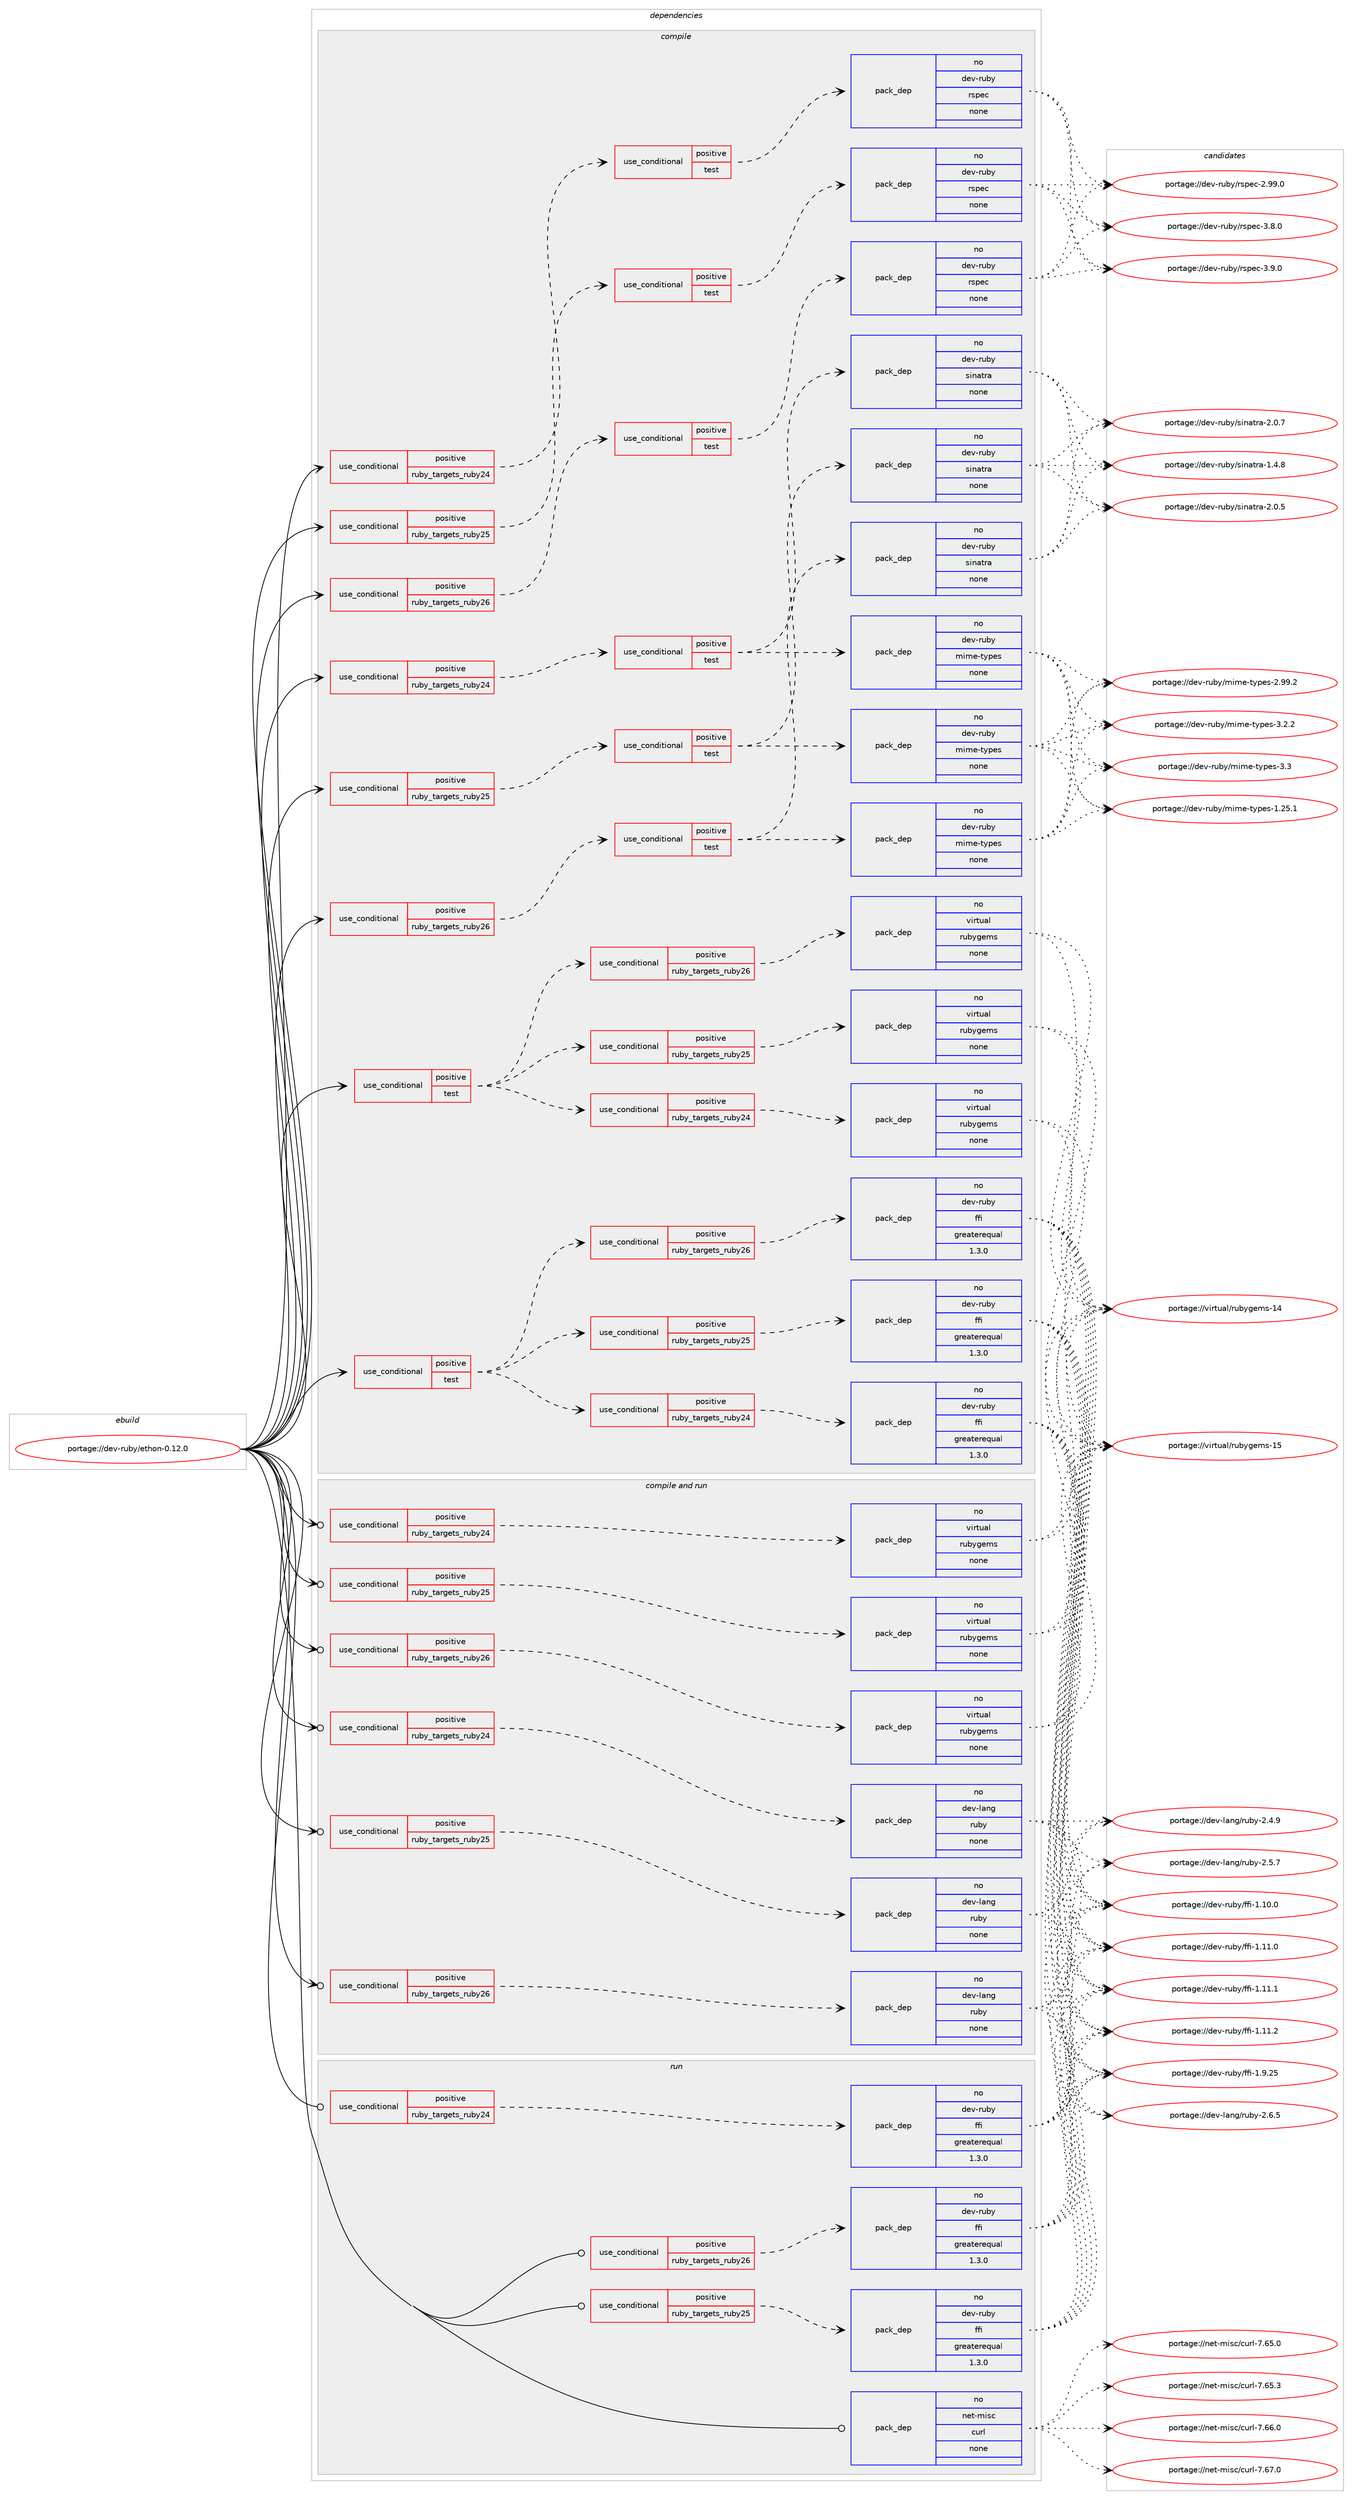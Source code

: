 digraph prolog {

# *************
# Graph options
# *************

newrank=true;
concentrate=true;
compound=true;
graph [rankdir=LR,fontname=Helvetica,fontsize=10,ranksep=1.5];#, ranksep=2.5, nodesep=0.2];
edge  [arrowhead=vee];
node  [fontname=Helvetica,fontsize=10];

# **********
# The ebuild
# **********

subgraph cluster_leftcol {
color=gray;
rank=same;
label=<<i>ebuild</i>>;
id [label="portage://dev-ruby/ethon-0.12.0", color=red, width=4, href="../dev-ruby/ethon-0.12.0.svg"];
}

# ****************
# The dependencies
# ****************

subgraph cluster_midcol {
color=gray;
label=<<i>dependencies</i>>;
subgraph cluster_compile {
fillcolor="#eeeeee";
style=filled;
label=<<i>compile</i>>;
subgraph cond51563 {
dependency219887 [label=<<TABLE BORDER="0" CELLBORDER="1" CELLSPACING="0" CELLPADDING="4"><TR><TD ROWSPAN="3" CELLPADDING="10">use_conditional</TD></TR><TR><TD>positive</TD></TR><TR><TD>ruby_targets_ruby24</TD></TR></TABLE>>, shape=none, color=red];
subgraph cond51564 {
dependency219888 [label=<<TABLE BORDER="0" CELLBORDER="1" CELLSPACING="0" CELLPADDING="4"><TR><TD ROWSPAN="3" CELLPADDING="10">use_conditional</TD></TR><TR><TD>positive</TD></TR><TR><TD>test</TD></TR></TABLE>>, shape=none, color=red];
subgraph pack164843 {
dependency219889 [label=<<TABLE BORDER="0" CELLBORDER="1" CELLSPACING="0" CELLPADDING="4" WIDTH="220"><TR><TD ROWSPAN="6" CELLPADDING="30">pack_dep</TD></TR><TR><TD WIDTH="110">no</TD></TR><TR><TD>dev-ruby</TD></TR><TR><TD>rspec</TD></TR><TR><TD>none</TD></TR><TR><TD></TD></TR></TABLE>>, shape=none, color=blue];
}
dependency219888:e -> dependency219889:w [weight=20,style="dashed",arrowhead="vee"];
}
dependency219887:e -> dependency219888:w [weight=20,style="dashed",arrowhead="vee"];
}
id:e -> dependency219887:w [weight=20,style="solid",arrowhead="vee"];
subgraph cond51565 {
dependency219890 [label=<<TABLE BORDER="0" CELLBORDER="1" CELLSPACING="0" CELLPADDING="4"><TR><TD ROWSPAN="3" CELLPADDING="10">use_conditional</TD></TR><TR><TD>positive</TD></TR><TR><TD>ruby_targets_ruby24</TD></TR></TABLE>>, shape=none, color=red];
subgraph cond51566 {
dependency219891 [label=<<TABLE BORDER="0" CELLBORDER="1" CELLSPACING="0" CELLPADDING="4"><TR><TD ROWSPAN="3" CELLPADDING="10">use_conditional</TD></TR><TR><TD>positive</TD></TR><TR><TD>test</TD></TR></TABLE>>, shape=none, color=red];
subgraph pack164844 {
dependency219892 [label=<<TABLE BORDER="0" CELLBORDER="1" CELLSPACING="0" CELLPADDING="4" WIDTH="220"><TR><TD ROWSPAN="6" CELLPADDING="30">pack_dep</TD></TR><TR><TD WIDTH="110">no</TD></TR><TR><TD>dev-ruby</TD></TR><TR><TD>sinatra</TD></TR><TR><TD>none</TD></TR><TR><TD></TD></TR></TABLE>>, shape=none, color=blue];
}
dependency219891:e -> dependency219892:w [weight=20,style="dashed",arrowhead="vee"];
subgraph pack164845 {
dependency219893 [label=<<TABLE BORDER="0" CELLBORDER="1" CELLSPACING="0" CELLPADDING="4" WIDTH="220"><TR><TD ROWSPAN="6" CELLPADDING="30">pack_dep</TD></TR><TR><TD WIDTH="110">no</TD></TR><TR><TD>dev-ruby</TD></TR><TR><TD>mime-types</TD></TR><TR><TD>none</TD></TR><TR><TD></TD></TR></TABLE>>, shape=none, color=blue];
}
dependency219891:e -> dependency219893:w [weight=20,style="dashed",arrowhead="vee"];
}
dependency219890:e -> dependency219891:w [weight=20,style="dashed",arrowhead="vee"];
}
id:e -> dependency219890:w [weight=20,style="solid",arrowhead="vee"];
subgraph cond51567 {
dependency219894 [label=<<TABLE BORDER="0" CELLBORDER="1" CELLSPACING="0" CELLPADDING="4"><TR><TD ROWSPAN="3" CELLPADDING="10">use_conditional</TD></TR><TR><TD>positive</TD></TR><TR><TD>ruby_targets_ruby25</TD></TR></TABLE>>, shape=none, color=red];
subgraph cond51568 {
dependency219895 [label=<<TABLE BORDER="0" CELLBORDER="1" CELLSPACING="0" CELLPADDING="4"><TR><TD ROWSPAN="3" CELLPADDING="10">use_conditional</TD></TR><TR><TD>positive</TD></TR><TR><TD>test</TD></TR></TABLE>>, shape=none, color=red];
subgraph pack164846 {
dependency219896 [label=<<TABLE BORDER="0" CELLBORDER="1" CELLSPACING="0" CELLPADDING="4" WIDTH="220"><TR><TD ROWSPAN="6" CELLPADDING="30">pack_dep</TD></TR><TR><TD WIDTH="110">no</TD></TR><TR><TD>dev-ruby</TD></TR><TR><TD>rspec</TD></TR><TR><TD>none</TD></TR><TR><TD></TD></TR></TABLE>>, shape=none, color=blue];
}
dependency219895:e -> dependency219896:w [weight=20,style="dashed",arrowhead="vee"];
}
dependency219894:e -> dependency219895:w [weight=20,style="dashed",arrowhead="vee"];
}
id:e -> dependency219894:w [weight=20,style="solid",arrowhead="vee"];
subgraph cond51569 {
dependency219897 [label=<<TABLE BORDER="0" CELLBORDER="1" CELLSPACING="0" CELLPADDING="4"><TR><TD ROWSPAN="3" CELLPADDING="10">use_conditional</TD></TR><TR><TD>positive</TD></TR><TR><TD>ruby_targets_ruby25</TD></TR></TABLE>>, shape=none, color=red];
subgraph cond51570 {
dependency219898 [label=<<TABLE BORDER="0" CELLBORDER="1" CELLSPACING="0" CELLPADDING="4"><TR><TD ROWSPAN="3" CELLPADDING="10">use_conditional</TD></TR><TR><TD>positive</TD></TR><TR><TD>test</TD></TR></TABLE>>, shape=none, color=red];
subgraph pack164847 {
dependency219899 [label=<<TABLE BORDER="0" CELLBORDER="1" CELLSPACING="0" CELLPADDING="4" WIDTH="220"><TR><TD ROWSPAN="6" CELLPADDING="30">pack_dep</TD></TR><TR><TD WIDTH="110">no</TD></TR><TR><TD>dev-ruby</TD></TR><TR><TD>sinatra</TD></TR><TR><TD>none</TD></TR><TR><TD></TD></TR></TABLE>>, shape=none, color=blue];
}
dependency219898:e -> dependency219899:w [weight=20,style="dashed",arrowhead="vee"];
subgraph pack164848 {
dependency219900 [label=<<TABLE BORDER="0" CELLBORDER="1" CELLSPACING="0" CELLPADDING="4" WIDTH="220"><TR><TD ROWSPAN="6" CELLPADDING="30">pack_dep</TD></TR><TR><TD WIDTH="110">no</TD></TR><TR><TD>dev-ruby</TD></TR><TR><TD>mime-types</TD></TR><TR><TD>none</TD></TR><TR><TD></TD></TR></TABLE>>, shape=none, color=blue];
}
dependency219898:e -> dependency219900:w [weight=20,style="dashed",arrowhead="vee"];
}
dependency219897:e -> dependency219898:w [weight=20,style="dashed",arrowhead="vee"];
}
id:e -> dependency219897:w [weight=20,style="solid",arrowhead="vee"];
subgraph cond51571 {
dependency219901 [label=<<TABLE BORDER="0" CELLBORDER="1" CELLSPACING="0" CELLPADDING="4"><TR><TD ROWSPAN="3" CELLPADDING="10">use_conditional</TD></TR><TR><TD>positive</TD></TR><TR><TD>ruby_targets_ruby26</TD></TR></TABLE>>, shape=none, color=red];
subgraph cond51572 {
dependency219902 [label=<<TABLE BORDER="0" CELLBORDER="1" CELLSPACING="0" CELLPADDING="4"><TR><TD ROWSPAN="3" CELLPADDING="10">use_conditional</TD></TR><TR><TD>positive</TD></TR><TR><TD>test</TD></TR></TABLE>>, shape=none, color=red];
subgraph pack164849 {
dependency219903 [label=<<TABLE BORDER="0" CELLBORDER="1" CELLSPACING="0" CELLPADDING="4" WIDTH="220"><TR><TD ROWSPAN="6" CELLPADDING="30">pack_dep</TD></TR><TR><TD WIDTH="110">no</TD></TR><TR><TD>dev-ruby</TD></TR><TR><TD>rspec</TD></TR><TR><TD>none</TD></TR><TR><TD></TD></TR></TABLE>>, shape=none, color=blue];
}
dependency219902:e -> dependency219903:w [weight=20,style="dashed",arrowhead="vee"];
}
dependency219901:e -> dependency219902:w [weight=20,style="dashed",arrowhead="vee"];
}
id:e -> dependency219901:w [weight=20,style="solid",arrowhead="vee"];
subgraph cond51573 {
dependency219904 [label=<<TABLE BORDER="0" CELLBORDER="1" CELLSPACING="0" CELLPADDING="4"><TR><TD ROWSPAN="3" CELLPADDING="10">use_conditional</TD></TR><TR><TD>positive</TD></TR><TR><TD>ruby_targets_ruby26</TD></TR></TABLE>>, shape=none, color=red];
subgraph cond51574 {
dependency219905 [label=<<TABLE BORDER="0" CELLBORDER="1" CELLSPACING="0" CELLPADDING="4"><TR><TD ROWSPAN="3" CELLPADDING="10">use_conditional</TD></TR><TR><TD>positive</TD></TR><TR><TD>test</TD></TR></TABLE>>, shape=none, color=red];
subgraph pack164850 {
dependency219906 [label=<<TABLE BORDER="0" CELLBORDER="1" CELLSPACING="0" CELLPADDING="4" WIDTH="220"><TR><TD ROWSPAN="6" CELLPADDING="30">pack_dep</TD></TR><TR><TD WIDTH="110">no</TD></TR><TR><TD>dev-ruby</TD></TR><TR><TD>sinatra</TD></TR><TR><TD>none</TD></TR><TR><TD></TD></TR></TABLE>>, shape=none, color=blue];
}
dependency219905:e -> dependency219906:w [weight=20,style="dashed",arrowhead="vee"];
subgraph pack164851 {
dependency219907 [label=<<TABLE BORDER="0" CELLBORDER="1" CELLSPACING="0" CELLPADDING="4" WIDTH="220"><TR><TD ROWSPAN="6" CELLPADDING="30">pack_dep</TD></TR><TR><TD WIDTH="110">no</TD></TR><TR><TD>dev-ruby</TD></TR><TR><TD>mime-types</TD></TR><TR><TD>none</TD></TR><TR><TD></TD></TR></TABLE>>, shape=none, color=blue];
}
dependency219905:e -> dependency219907:w [weight=20,style="dashed",arrowhead="vee"];
}
dependency219904:e -> dependency219905:w [weight=20,style="dashed",arrowhead="vee"];
}
id:e -> dependency219904:w [weight=20,style="solid",arrowhead="vee"];
subgraph cond51575 {
dependency219908 [label=<<TABLE BORDER="0" CELLBORDER="1" CELLSPACING="0" CELLPADDING="4"><TR><TD ROWSPAN="3" CELLPADDING="10">use_conditional</TD></TR><TR><TD>positive</TD></TR><TR><TD>test</TD></TR></TABLE>>, shape=none, color=red];
subgraph cond51576 {
dependency219909 [label=<<TABLE BORDER="0" CELLBORDER="1" CELLSPACING="0" CELLPADDING="4"><TR><TD ROWSPAN="3" CELLPADDING="10">use_conditional</TD></TR><TR><TD>positive</TD></TR><TR><TD>ruby_targets_ruby24</TD></TR></TABLE>>, shape=none, color=red];
subgraph pack164852 {
dependency219910 [label=<<TABLE BORDER="0" CELLBORDER="1" CELLSPACING="0" CELLPADDING="4" WIDTH="220"><TR><TD ROWSPAN="6" CELLPADDING="30">pack_dep</TD></TR><TR><TD WIDTH="110">no</TD></TR><TR><TD>dev-ruby</TD></TR><TR><TD>ffi</TD></TR><TR><TD>greaterequal</TD></TR><TR><TD>1.3.0</TD></TR></TABLE>>, shape=none, color=blue];
}
dependency219909:e -> dependency219910:w [weight=20,style="dashed",arrowhead="vee"];
}
dependency219908:e -> dependency219909:w [weight=20,style="dashed",arrowhead="vee"];
subgraph cond51577 {
dependency219911 [label=<<TABLE BORDER="0" CELLBORDER="1" CELLSPACING="0" CELLPADDING="4"><TR><TD ROWSPAN="3" CELLPADDING="10">use_conditional</TD></TR><TR><TD>positive</TD></TR><TR><TD>ruby_targets_ruby25</TD></TR></TABLE>>, shape=none, color=red];
subgraph pack164853 {
dependency219912 [label=<<TABLE BORDER="0" CELLBORDER="1" CELLSPACING="0" CELLPADDING="4" WIDTH="220"><TR><TD ROWSPAN="6" CELLPADDING="30">pack_dep</TD></TR><TR><TD WIDTH="110">no</TD></TR><TR><TD>dev-ruby</TD></TR><TR><TD>ffi</TD></TR><TR><TD>greaterequal</TD></TR><TR><TD>1.3.0</TD></TR></TABLE>>, shape=none, color=blue];
}
dependency219911:e -> dependency219912:w [weight=20,style="dashed",arrowhead="vee"];
}
dependency219908:e -> dependency219911:w [weight=20,style="dashed",arrowhead="vee"];
subgraph cond51578 {
dependency219913 [label=<<TABLE BORDER="0" CELLBORDER="1" CELLSPACING="0" CELLPADDING="4"><TR><TD ROWSPAN="3" CELLPADDING="10">use_conditional</TD></TR><TR><TD>positive</TD></TR><TR><TD>ruby_targets_ruby26</TD></TR></TABLE>>, shape=none, color=red];
subgraph pack164854 {
dependency219914 [label=<<TABLE BORDER="0" CELLBORDER="1" CELLSPACING="0" CELLPADDING="4" WIDTH="220"><TR><TD ROWSPAN="6" CELLPADDING="30">pack_dep</TD></TR><TR><TD WIDTH="110">no</TD></TR><TR><TD>dev-ruby</TD></TR><TR><TD>ffi</TD></TR><TR><TD>greaterequal</TD></TR><TR><TD>1.3.0</TD></TR></TABLE>>, shape=none, color=blue];
}
dependency219913:e -> dependency219914:w [weight=20,style="dashed",arrowhead="vee"];
}
dependency219908:e -> dependency219913:w [weight=20,style="dashed",arrowhead="vee"];
}
id:e -> dependency219908:w [weight=20,style="solid",arrowhead="vee"];
subgraph cond51579 {
dependency219915 [label=<<TABLE BORDER="0" CELLBORDER="1" CELLSPACING="0" CELLPADDING="4"><TR><TD ROWSPAN="3" CELLPADDING="10">use_conditional</TD></TR><TR><TD>positive</TD></TR><TR><TD>test</TD></TR></TABLE>>, shape=none, color=red];
subgraph cond51580 {
dependency219916 [label=<<TABLE BORDER="0" CELLBORDER="1" CELLSPACING="0" CELLPADDING="4"><TR><TD ROWSPAN="3" CELLPADDING="10">use_conditional</TD></TR><TR><TD>positive</TD></TR><TR><TD>ruby_targets_ruby24</TD></TR></TABLE>>, shape=none, color=red];
subgraph pack164855 {
dependency219917 [label=<<TABLE BORDER="0" CELLBORDER="1" CELLSPACING="0" CELLPADDING="4" WIDTH="220"><TR><TD ROWSPAN="6" CELLPADDING="30">pack_dep</TD></TR><TR><TD WIDTH="110">no</TD></TR><TR><TD>virtual</TD></TR><TR><TD>rubygems</TD></TR><TR><TD>none</TD></TR><TR><TD></TD></TR></TABLE>>, shape=none, color=blue];
}
dependency219916:e -> dependency219917:w [weight=20,style="dashed",arrowhead="vee"];
}
dependency219915:e -> dependency219916:w [weight=20,style="dashed",arrowhead="vee"];
subgraph cond51581 {
dependency219918 [label=<<TABLE BORDER="0" CELLBORDER="1" CELLSPACING="0" CELLPADDING="4"><TR><TD ROWSPAN="3" CELLPADDING="10">use_conditional</TD></TR><TR><TD>positive</TD></TR><TR><TD>ruby_targets_ruby25</TD></TR></TABLE>>, shape=none, color=red];
subgraph pack164856 {
dependency219919 [label=<<TABLE BORDER="0" CELLBORDER="1" CELLSPACING="0" CELLPADDING="4" WIDTH="220"><TR><TD ROWSPAN="6" CELLPADDING="30">pack_dep</TD></TR><TR><TD WIDTH="110">no</TD></TR><TR><TD>virtual</TD></TR><TR><TD>rubygems</TD></TR><TR><TD>none</TD></TR><TR><TD></TD></TR></TABLE>>, shape=none, color=blue];
}
dependency219918:e -> dependency219919:w [weight=20,style="dashed",arrowhead="vee"];
}
dependency219915:e -> dependency219918:w [weight=20,style="dashed",arrowhead="vee"];
subgraph cond51582 {
dependency219920 [label=<<TABLE BORDER="0" CELLBORDER="1" CELLSPACING="0" CELLPADDING="4"><TR><TD ROWSPAN="3" CELLPADDING="10">use_conditional</TD></TR><TR><TD>positive</TD></TR><TR><TD>ruby_targets_ruby26</TD></TR></TABLE>>, shape=none, color=red];
subgraph pack164857 {
dependency219921 [label=<<TABLE BORDER="0" CELLBORDER="1" CELLSPACING="0" CELLPADDING="4" WIDTH="220"><TR><TD ROWSPAN="6" CELLPADDING="30">pack_dep</TD></TR><TR><TD WIDTH="110">no</TD></TR><TR><TD>virtual</TD></TR><TR><TD>rubygems</TD></TR><TR><TD>none</TD></TR><TR><TD></TD></TR></TABLE>>, shape=none, color=blue];
}
dependency219920:e -> dependency219921:w [weight=20,style="dashed",arrowhead="vee"];
}
dependency219915:e -> dependency219920:w [weight=20,style="dashed",arrowhead="vee"];
}
id:e -> dependency219915:w [weight=20,style="solid",arrowhead="vee"];
}
subgraph cluster_compileandrun {
fillcolor="#eeeeee";
style=filled;
label=<<i>compile and run</i>>;
subgraph cond51583 {
dependency219922 [label=<<TABLE BORDER="0" CELLBORDER="1" CELLSPACING="0" CELLPADDING="4"><TR><TD ROWSPAN="3" CELLPADDING="10">use_conditional</TD></TR><TR><TD>positive</TD></TR><TR><TD>ruby_targets_ruby24</TD></TR></TABLE>>, shape=none, color=red];
subgraph pack164858 {
dependency219923 [label=<<TABLE BORDER="0" CELLBORDER="1" CELLSPACING="0" CELLPADDING="4" WIDTH="220"><TR><TD ROWSPAN="6" CELLPADDING="30">pack_dep</TD></TR><TR><TD WIDTH="110">no</TD></TR><TR><TD>dev-lang</TD></TR><TR><TD>ruby</TD></TR><TR><TD>none</TD></TR><TR><TD></TD></TR></TABLE>>, shape=none, color=blue];
}
dependency219922:e -> dependency219923:w [weight=20,style="dashed",arrowhead="vee"];
}
id:e -> dependency219922:w [weight=20,style="solid",arrowhead="odotvee"];
subgraph cond51584 {
dependency219924 [label=<<TABLE BORDER="0" CELLBORDER="1" CELLSPACING="0" CELLPADDING="4"><TR><TD ROWSPAN="3" CELLPADDING="10">use_conditional</TD></TR><TR><TD>positive</TD></TR><TR><TD>ruby_targets_ruby24</TD></TR></TABLE>>, shape=none, color=red];
subgraph pack164859 {
dependency219925 [label=<<TABLE BORDER="0" CELLBORDER="1" CELLSPACING="0" CELLPADDING="4" WIDTH="220"><TR><TD ROWSPAN="6" CELLPADDING="30">pack_dep</TD></TR><TR><TD WIDTH="110">no</TD></TR><TR><TD>virtual</TD></TR><TR><TD>rubygems</TD></TR><TR><TD>none</TD></TR><TR><TD></TD></TR></TABLE>>, shape=none, color=blue];
}
dependency219924:e -> dependency219925:w [weight=20,style="dashed",arrowhead="vee"];
}
id:e -> dependency219924:w [weight=20,style="solid",arrowhead="odotvee"];
subgraph cond51585 {
dependency219926 [label=<<TABLE BORDER="0" CELLBORDER="1" CELLSPACING="0" CELLPADDING="4"><TR><TD ROWSPAN="3" CELLPADDING="10">use_conditional</TD></TR><TR><TD>positive</TD></TR><TR><TD>ruby_targets_ruby25</TD></TR></TABLE>>, shape=none, color=red];
subgraph pack164860 {
dependency219927 [label=<<TABLE BORDER="0" CELLBORDER="1" CELLSPACING="0" CELLPADDING="4" WIDTH="220"><TR><TD ROWSPAN="6" CELLPADDING="30">pack_dep</TD></TR><TR><TD WIDTH="110">no</TD></TR><TR><TD>dev-lang</TD></TR><TR><TD>ruby</TD></TR><TR><TD>none</TD></TR><TR><TD></TD></TR></TABLE>>, shape=none, color=blue];
}
dependency219926:e -> dependency219927:w [weight=20,style="dashed",arrowhead="vee"];
}
id:e -> dependency219926:w [weight=20,style="solid",arrowhead="odotvee"];
subgraph cond51586 {
dependency219928 [label=<<TABLE BORDER="0" CELLBORDER="1" CELLSPACING="0" CELLPADDING="4"><TR><TD ROWSPAN="3" CELLPADDING="10">use_conditional</TD></TR><TR><TD>positive</TD></TR><TR><TD>ruby_targets_ruby25</TD></TR></TABLE>>, shape=none, color=red];
subgraph pack164861 {
dependency219929 [label=<<TABLE BORDER="0" CELLBORDER="1" CELLSPACING="0" CELLPADDING="4" WIDTH="220"><TR><TD ROWSPAN="6" CELLPADDING="30">pack_dep</TD></TR><TR><TD WIDTH="110">no</TD></TR><TR><TD>virtual</TD></TR><TR><TD>rubygems</TD></TR><TR><TD>none</TD></TR><TR><TD></TD></TR></TABLE>>, shape=none, color=blue];
}
dependency219928:e -> dependency219929:w [weight=20,style="dashed",arrowhead="vee"];
}
id:e -> dependency219928:w [weight=20,style="solid",arrowhead="odotvee"];
subgraph cond51587 {
dependency219930 [label=<<TABLE BORDER="0" CELLBORDER="1" CELLSPACING="0" CELLPADDING="4"><TR><TD ROWSPAN="3" CELLPADDING="10">use_conditional</TD></TR><TR><TD>positive</TD></TR><TR><TD>ruby_targets_ruby26</TD></TR></TABLE>>, shape=none, color=red];
subgraph pack164862 {
dependency219931 [label=<<TABLE BORDER="0" CELLBORDER="1" CELLSPACING="0" CELLPADDING="4" WIDTH="220"><TR><TD ROWSPAN="6" CELLPADDING="30">pack_dep</TD></TR><TR><TD WIDTH="110">no</TD></TR><TR><TD>dev-lang</TD></TR><TR><TD>ruby</TD></TR><TR><TD>none</TD></TR><TR><TD></TD></TR></TABLE>>, shape=none, color=blue];
}
dependency219930:e -> dependency219931:w [weight=20,style="dashed",arrowhead="vee"];
}
id:e -> dependency219930:w [weight=20,style="solid",arrowhead="odotvee"];
subgraph cond51588 {
dependency219932 [label=<<TABLE BORDER="0" CELLBORDER="1" CELLSPACING="0" CELLPADDING="4"><TR><TD ROWSPAN="3" CELLPADDING="10">use_conditional</TD></TR><TR><TD>positive</TD></TR><TR><TD>ruby_targets_ruby26</TD></TR></TABLE>>, shape=none, color=red];
subgraph pack164863 {
dependency219933 [label=<<TABLE BORDER="0" CELLBORDER="1" CELLSPACING="0" CELLPADDING="4" WIDTH="220"><TR><TD ROWSPAN="6" CELLPADDING="30">pack_dep</TD></TR><TR><TD WIDTH="110">no</TD></TR><TR><TD>virtual</TD></TR><TR><TD>rubygems</TD></TR><TR><TD>none</TD></TR><TR><TD></TD></TR></TABLE>>, shape=none, color=blue];
}
dependency219932:e -> dependency219933:w [weight=20,style="dashed",arrowhead="vee"];
}
id:e -> dependency219932:w [weight=20,style="solid",arrowhead="odotvee"];
}
subgraph cluster_run {
fillcolor="#eeeeee";
style=filled;
label=<<i>run</i>>;
subgraph cond51589 {
dependency219934 [label=<<TABLE BORDER="0" CELLBORDER="1" CELLSPACING="0" CELLPADDING="4"><TR><TD ROWSPAN="3" CELLPADDING="10">use_conditional</TD></TR><TR><TD>positive</TD></TR><TR><TD>ruby_targets_ruby24</TD></TR></TABLE>>, shape=none, color=red];
subgraph pack164864 {
dependency219935 [label=<<TABLE BORDER="0" CELLBORDER="1" CELLSPACING="0" CELLPADDING="4" WIDTH="220"><TR><TD ROWSPAN="6" CELLPADDING="30">pack_dep</TD></TR><TR><TD WIDTH="110">no</TD></TR><TR><TD>dev-ruby</TD></TR><TR><TD>ffi</TD></TR><TR><TD>greaterequal</TD></TR><TR><TD>1.3.0</TD></TR></TABLE>>, shape=none, color=blue];
}
dependency219934:e -> dependency219935:w [weight=20,style="dashed",arrowhead="vee"];
}
id:e -> dependency219934:w [weight=20,style="solid",arrowhead="odot"];
subgraph cond51590 {
dependency219936 [label=<<TABLE BORDER="0" CELLBORDER="1" CELLSPACING="0" CELLPADDING="4"><TR><TD ROWSPAN="3" CELLPADDING="10">use_conditional</TD></TR><TR><TD>positive</TD></TR><TR><TD>ruby_targets_ruby25</TD></TR></TABLE>>, shape=none, color=red];
subgraph pack164865 {
dependency219937 [label=<<TABLE BORDER="0" CELLBORDER="1" CELLSPACING="0" CELLPADDING="4" WIDTH="220"><TR><TD ROWSPAN="6" CELLPADDING="30">pack_dep</TD></TR><TR><TD WIDTH="110">no</TD></TR><TR><TD>dev-ruby</TD></TR><TR><TD>ffi</TD></TR><TR><TD>greaterequal</TD></TR><TR><TD>1.3.0</TD></TR></TABLE>>, shape=none, color=blue];
}
dependency219936:e -> dependency219937:w [weight=20,style="dashed",arrowhead="vee"];
}
id:e -> dependency219936:w [weight=20,style="solid",arrowhead="odot"];
subgraph cond51591 {
dependency219938 [label=<<TABLE BORDER="0" CELLBORDER="1" CELLSPACING="0" CELLPADDING="4"><TR><TD ROWSPAN="3" CELLPADDING="10">use_conditional</TD></TR><TR><TD>positive</TD></TR><TR><TD>ruby_targets_ruby26</TD></TR></TABLE>>, shape=none, color=red];
subgraph pack164866 {
dependency219939 [label=<<TABLE BORDER="0" CELLBORDER="1" CELLSPACING="0" CELLPADDING="4" WIDTH="220"><TR><TD ROWSPAN="6" CELLPADDING="30">pack_dep</TD></TR><TR><TD WIDTH="110">no</TD></TR><TR><TD>dev-ruby</TD></TR><TR><TD>ffi</TD></TR><TR><TD>greaterequal</TD></TR><TR><TD>1.3.0</TD></TR></TABLE>>, shape=none, color=blue];
}
dependency219938:e -> dependency219939:w [weight=20,style="dashed",arrowhead="vee"];
}
id:e -> dependency219938:w [weight=20,style="solid",arrowhead="odot"];
subgraph pack164867 {
dependency219940 [label=<<TABLE BORDER="0" CELLBORDER="1" CELLSPACING="0" CELLPADDING="4" WIDTH="220"><TR><TD ROWSPAN="6" CELLPADDING="30">pack_dep</TD></TR><TR><TD WIDTH="110">no</TD></TR><TR><TD>net-misc</TD></TR><TR><TD>curl</TD></TR><TR><TD>none</TD></TR><TR><TD></TD></TR></TABLE>>, shape=none, color=blue];
}
id:e -> dependency219940:w [weight=20,style="solid",arrowhead="odot"];
}
}

# **************
# The candidates
# **************

subgraph cluster_choices {
rank=same;
color=gray;
label=<<i>candidates</i>>;

subgraph choice164843 {
color=black;
nodesep=1;
choiceportage1001011184511411798121471141151121019945504657574648 [label="portage://dev-ruby/rspec-2.99.0", color=red, width=4,href="../dev-ruby/rspec-2.99.0.svg"];
choiceportage10010111845114117981214711411511210199455146564648 [label="portage://dev-ruby/rspec-3.8.0", color=red, width=4,href="../dev-ruby/rspec-3.8.0.svg"];
choiceportage10010111845114117981214711411511210199455146574648 [label="portage://dev-ruby/rspec-3.9.0", color=red, width=4,href="../dev-ruby/rspec-3.9.0.svg"];
dependency219889:e -> choiceportage1001011184511411798121471141151121019945504657574648:w [style=dotted,weight="100"];
dependency219889:e -> choiceportage10010111845114117981214711411511210199455146564648:w [style=dotted,weight="100"];
dependency219889:e -> choiceportage10010111845114117981214711411511210199455146574648:w [style=dotted,weight="100"];
}
subgraph choice164844 {
color=black;
nodesep=1;
choiceportage1001011184511411798121471151051109711611497454946524656 [label="portage://dev-ruby/sinatra-1.4.8", color=red, width=4,href="../dev-ruby/sinatra-1.4.8.svg"];
choiceportage1001011184511411798121471151051109711611497455046484653 [label="portage://dev-ruby/sinatra-2.0.5", color=red, width=4,href="../dev-ruby/sinatra-2.0.5.svg"];
choiceportage1001011184511411798121471151051109711611497455046484655 [label="portage://dev-ruby/sinatra-2.0.7", color=red, width=4,href="../dev-ruby/sinatra-2.0.7.svg"];
dependency219892:e -> choiceportage1001011184511411798121471151051109711611497454946524656:w [style=dotted,weight="100"];
dependency219892:e -> choiceportage1001011184511411798121471151051109711611497455046484653:w [style=dotted,weight="100"];
dependency219892:e -> choiceportage1001011184511411798121471151051109711611497455046484655:w [style=dotted,weight="100"];
}
subgraph choice164845 {
color=black;
nodesep=1;
choiceportage1001011184511411798121471091051091014511612111210111545494650534649 [label="portage://dev-ruby/mime-types-1.25.1", color=red, width=4,href="../dev-ruby/mime-types-1.25.1.svg"];
choiceportage1001011184511411798121471091051091014511612111210111545504657574650 [label="portage://dev-ruby/mime-types-2.99.2", color=red, width=4,href="../dev-ruby/mime-types-2.99.2.svg"];
choiceportage10010111845114117981214710910510910145116121112101115455146504650 [label="portage://dev-ruby/mime-types-3.2.2", color=red, width=4,href="../dev-ruby/mime-types-3.2.2.svg"];
choiceportage1001011184511411798121471091051091014511612111210111545514651 [label="portage://dev-ruby/mime-types-3.3", color=red, width=4,href="../dev-ruby/mime-types-3.3.svg"];
dependency219893:e -> choiceportage1001011184511411798121471091051091014511612111210111545494650534649:w [style=dotted,weight="100"];
dependency219893:e -> choiceportage1001011184511411798121471091051091014511612111210111545504657574650:w [style=dotted,weight="100"];
dependency219893:e -> choiceportage10010111845114117981214710910510910145116121112101115455146504650:w [style=dotted,weight="100"];
dependency219893:e -> choiceportage1001011184511411798121471091051091014511612111210111545514651:w [style=dotted,weight="100"];
}
subgraph choice164846 {
color=black;
nodesep=1;
choiceportage1001011184511411798121471141151121019945504657574648 [label="portage://dev-ruby/rspec-2.99.0", color=red, width=4,href="../dev-ruby/rspec-2.99.0.svg"];
choiceportage10010111845114117981214711411511210199455146564648 [label="portage://dev-ruby/rspec-3.8.0", color=red, width=4,href="../dev-ruby/rspec-3.8.0.svg"];
choiceportage10010111845114117981214711411511210199455146574648 [label="portage://dev-ruby/rspec-3.9.0", color=red, width=4,href="../dev-ruby/rspec-3.9.0.svg"];
dependency219896:e -> choiceportage1001011184511411798121471141151121019945504657574648:w [style=dotted,weight="100"];
dependency219896:e -> choiceportage10010111845114117981214711411511210199455146564648:w [style=dotted,weight="100"];
dependency219896:e -> choiceportage10010111845114117981214711411511210199455146574648:w [style=dotted,weight="100"];
}
subgraph choice164847 {
color=black;
nodesep=1;
choiceportage1001011184511411798121471151051109711611497454946524656 [label="portage://dev-ruby/sinatra-1.4.8", color=red, width=4,href="../dev-ruby/sinatra-1.4.8.svg"];
choiceportage1001011184511411798121471151051109711611497455046484653 [label="portage://dev-ruby/sinatra-2.0.5", color=red, width=4,href="../dev-ruby/sinatra-2.0.5.svg"];
choiceportage1001011184511411798121471151051109711611497455046484655 [label="portage://dev-ruby/sinatra-2.0.7", color=red, width=4,href="../dev-ruby/sinatra-2.0.7.svg"];
dependency219899:e -> choiceportage1001011184511411798121471151051109711611497454946524656:w [style=dotted,weight="100"];
dependency219899:e -> choiceportage1001011184511411798121471151051109711611497455046484653:w [style=dotted,weight="100"];
dependency219899:e -> choiceportage1001011184511411798121471151051109711611497455046484655:w [style=dotted,weight="100"];
}
subgraph choice164848 {
color=black;
nodesep=1;
choiceportage1001011184511411798121471091051091014511612111210111545494650534649 [label="portage://dev-ruby/mime-types-1.25.1", color=red, width=4,href="../dev-ruby/mime-types-1.25.1.svg"];
choiceportage1001011184511411798121471091051091014511612111210111545504657574650 [label="portage://dev-ruby/mime-types-2.99.2", color=red, width=4,href="../dev-ruby/mime-types-2.99.2.svg"];
choiceportage10010111845114117981214710910510910145116121112101115455146504650 [label="portage://dev-ruby/mime-types-3.2.2", color=red, width=4,href="../dev-ruby/mime-types-3.2.2.svg"];
choiceportage1001011184511411798121471091051091014511612111210111545514651 [label="portage://dev-ruby/mime-types-3.3", color=red, width=4,href="../dev-ruby/mime-types-3.3.svg"];
dependency219900:e -> choiceportage1001011184511411798121471091051091014511612111210111545494650534649:w [style=dotted,weight="100"];
dependency219900:e -> choiceportage1001011184511411798121471091051091014511612111210111545504657574650:w [style=dotted,weight="100"];
dependency219900:e -> choiceportage10010111845114117981214710910510910145116121112101115455146504650:w [style=dotted,weight="100"];
dependency219900:e -> choiceportage1001011184511411798121471091051091014511612111210111545514651:w [style=dotted,weight="100"];
}
subgraph choice164849 {
color=black;
nodesep=1;
choiceportage1001011184511411798121471141151121019945504657574648 [label="portage://dev-ruby/rspec-2.99.0", color=red, width=4,href="../dev-ruby/rspec-2.99.0.svg"];
choiceportage10010111845114117981214711411511210199455146564648 [label="portage://dev-ruby/rspec-3.8.0", color=red, width=4,href="../dev-ruby/rspec-3.8.0.svg"];
choiceportage10010111845114117981214711411511210199455146574648 [label="portage://dev-ruby/rspec-3.9.0", color=red, width=4,href="../dev-ruby/rspec-3.9.0.svg"];
dependency219903:e -> choiceportage1001011184511411798121471141151121019945504657574648:w [style=dotted,weight="100"];
dependency219903:e -> choiceportage10010111845114117981214711411511210199455146564648:w [style=dotted,weight="100"];
dependency219903:e -> choiceportage10010111845114117981214711411511210199455146574648:w [style=dotted,weight="100"];
}
subgraph choice164850 {
color=black;
nodesep=1;
choiceportage1001011184511411798121471151051109711611497454946524656 [label="portage://dev-ruby/sinatra-1.4.8", color=red, width=4,href="../dev-ruby/sinatra-1.4.8.svg"];
choiceportage1001011184511411798121471151051109711611497455046484653 [label="portage://dev-ruby/sinatra-2.0.5", color=red, width=4,href="../dev-ruby/sinatra-2.0.5.svg"];
choiceportage1001011184511411798121471151051109711611497455046484655 [label="portage://dev-ruby/sinatra-2.0.7", color=red, width=4,href="../dev-ruby/sinatra-2.0.7.svg"];
dependency219906:e -> choiceportage1001011184511411798121471151051109711611497454946524656:w [style=dotted,weight="100"];
dependency219906:e -> choiceportage1001011184511411798121471151051109711611497455046484653:w [style=dotted,weight="100"];
dependency219906:e -> choiceportage1001011184511411798121471151051109711611497455046484655:w [style=dotted,weight="100"];
}
subgraph choice164851 {
color=black;
nodesep=1;
choiceportage1001011184511411798121471091051091014511612111210111545494650534649 [label="portage://dev-ruby/mime-types-1.25.1", color=red, width=4,href="../dev-ruby/mime-types-1.25.1.svg"];
choiceportage1001011184511411798121471091051091014511612111210111545504657574650 [label="portage://dev-ruby/mime-types-2.99.2", color=red, width=4,href="../dev-ruby/mime-types-2.99.2.svg"];
choiceportage10010111845114117981214710910510910145116121112101115455146504650 [label="portage://dev-ruby/mime-types-3.2.2", color=red, width=4,href="../dev-ruby/mime-types-3.2.2.svg"];
choiceportage1001011184511411798121471091051091014511612111210111545514651 [label="portage://dev-ruby/mime-types-3.3", color=red, width=4,href="../dev-ruby/mime-types-3.3.svg"];
dependency219907:e -> choiceportage1001011184511411798121471091051091014511612111210111545494650534649:w [style=dotted,weight="100"];
dependency219907:e -> choiceportage1001011184511411798121471091051091014511612111210111545504657574650:w [style=dotted,weight="100"];
dependency219907:e -> choiceportage10010111845114117981214710910510910145116121112101115455146504650:w [style=dotted,weight="100"];
dependency219907:e -> choiceportage1001011184511411798121471091051091014511612111210111545514651:w [style=dotted,weight="100"];
}
subgraph choice164852 {
color=black;
nodesep=1;
choiceportage10010111845114117981214710210210545494649484648 [label="portage://dev-ruby/ffi-1.10.0", color=red, width=4,href="../dev-ruby/ffi-1.10.0.svg"];
choiceportage10010111845114117981214710210210545494649494648 [label="portage://dev-ruby/ffi-1.11.0", color=red, width=4,href="../dev-ruby/ffi-1.11.0.svg"];
choiceportage10010111845114117981214710210210545494649494649 [label="portage://dev-ruby/ffi-1.11.1", color=red, width=4,href="../dev-ruby/ffi-1.11.1.svg"];
choiceportage10010111845114117981214710210210545494649494650 [label="portage://dev-ruby/ffi-1.11.2", color=red, width=4,href="../dev-ruby/ffi-1.11.2.svg"];
choiceportage10010111845114117981214710210210545494657465053 [label="portage://dev-ruby/ffi-1.9.25", color=red, width=4,href="../dev-ruby/ffi-1.9.25.svg"];
dependency219910:e -> choiceportage10010111845114117981214710210210545494649484648:w [style=dotted,weight="100"];
dependency219910:e -> choiceportage10010111845114117981214710210210545494649494648:w [style=dotted,weight="100"];
dependency219910:e -> choiceportage10010111845114117981214710210210545494649494649:w [style=dotted,weight="100"];
dependency219910:e -> choiceportage10010111845114117981214710210210545494649494650:w [style=dotted,weight="100"];
dependency219910:e -> choiceportage10010111845114117981214710210210545494657465053:w [style=dotted,weight="100"];
}
subgraph choice164853 {
color=black;
nodesep=1;
choiceportage10010111845114117981214710210210545494649484648 [label="portage://dev-ruby/ffi-1.10.0", color=red, width=4,href="../dev-ruby/ffi-1.10.0.svg"];
choiceportage10010111845114117981214710210210545494649494648 [label="portage://dev-ruby/ffi-1.11.0", color=red, width=4,href="../dev-ruby/ffi-1.11.0.svg"];
choiceportage10010111845114117981214710210210545494649494649 [label="portage://dev-ruby/ffi-1.11.1", color=red, width=4,href="../dev-ruby/ffi-1.11.1.svg"];
choiceportage10010111845114117981214710210210545494649494650 [label="portage://dev-ruby/ffi-1.11.2", color=red, width=4,href="../dev-ruby/ffi-1.11.2.svg"];
choiceportage10010111845114117981214710210210545494657465053 [label="portage://dev-ruby/ffi-1.9.25", color=red, width=4,href="../dev-ruby/ffi-1.9.25.svg"];
dependency219912:e -> choiceportage10010111845114117981214710210210545494649484648:w [style=dotted,weight="100"];
dependency219912:e -> choiceportage10010111845114117981214710210210545494649494648:w [style=dotted,weight="100"];
dependency219912:e -> choiceportage10010111845114117981214710210210545494649494649:w [style=dotted,weight="100"];
dependency219912:e -> choiceportage10010111845114117981214710210210545494649494650:w [style=dotted,weight="100"];
dependency219912:e -> choiceportage10010111845114117981214710210210545494657465053:w [style=dotted,weight="100"];
}
subgraph choice164854 {
color=black;
nodesep=1;
choiceportage10010111845114117981214710210210545494649484648 [label="portage://dev-ruby/ffi-1.10.0", color=red, width=4,href="../dev-ruby/ffi-1.10.0.svg"];
choiceportage10010111845114117981214710210210545494649494648 [label="portage://dev-ruby/ffi-1.11.0", color=red, width=4,href="../dev-ruby/ffi-1.11.0.svg"];
choiceportage10010111845114117981214710210210545494649494649 [label="portage://dev-ruby/ffi-1.11.1", color=red, width=4,href="../dev-ruby/ffi-1.11.1.svg"];
choiceportage10010111845114117981214710210210545494649494650 [label="portage://dev-ruby/ffi-1.11.2", color=red, width=4,href="../dev-ruby/ffi-1.11.2.svg"];
choiceportage10010111845114117981214710210210545494657465053 [label="portage://dev-ruby/ffi-1.9.25", color=red, width=4,href="../dev-ruby/ffi-1.9.25.svg"];
dependency219914:e -> choiceportage10010111845114117981214710210210545494649484648:w [style=dotted,weight="100"];
dependency219914:e -> choiceportage10010111845114117981214710210210545494649494648:w [style=dotted,weight="100"];
dependency219914:e -> choiceportage10010111845114117981214710210210545494649494649:w [style=dotted,weight="100"];
dependency219914:e -> choiceportage10010111845114117981214710210210545494649494650:w [style=dotted,weight="100"];
dependency219914:e -> choiceportage10010111845114117981214710210210545494657465053:w [style=dotted,weight="100"];
}
subgraph choice164855 {
color=black;
nodesep=1;
choiceportage118105114116117971084711411798121103101109115454952 [label="portage://virtual/rubygems-14", color=red, width=4,href="../virtual/rubygems-14.svg"];
choiceportage118105114116117971084711411798121103101109115454953 [label="portage://virtual/rubygems-15", color=red, width=4,href="../virtual/rubygems-15.svg"];
dependency219917:e -> choiceportage118105114116117971084711411798121103101109115454952:w [style=dotted,weight="100"];
dependency219917:e -> choiceportage118105114116117971084711411798121103101109115454953:w [style=dotted,weight="100"];
}
subgraph choice164856 {
color=black;
nodesep=1;
choiceportage118105114116117971084711411798121103101109115454952 [label="portage://virtual/rubygems-14", color=red, width=4,href="../virtual/rubygems-14.svg"];
choiceportage118105114116117971084711411798121103101109115454953 [label="portage://virtual/rubygems-15", color=red, width=4,href="../virtual/rubygems-15.svg"];
dependency219919:e -> choiceportage118105114116117971084711411798121103101109115454952:w [style=dotted,weight="100"];
dependency219919:e -> choiceportage118105114116117971084711411798121103101109115454953:w [style=dotted,weight="100"];
}
subgraph choice164857 {
color=black;
nodesep=1;
choiceportage118105114116117971084711411798121103101109115454952 [label="portage://virtual/rubygems-14", color=red, width=4,href="../virtual/rubygems-14.svg"];
choiceportage118105114116117971084711411798121103101109115454953 [label="portage://virtual/rubygems-15", color=red, width=4,href="../virtual/rubygems-15.svg"];
dependency219921:e -> choiceportage118105114116117971084711411798121103101109115454952:w [style=dotted,weight="100"];
dependency219921:e -> choiceportage118105114116117971084711411798121103101109115454953:w [style=dotted,weight="100"];
}
subgraph choice164858 {
color=black;
nodesep=1;
choiceportage10010111845108971101034711411798121455046524657 [label="portage://dev-lang/ruby-2.4.9", color=red, width=4,href="../dev-lang/ruby-2.4.9.svg"];
choiceportage10010111845108971101034711411798121455046534655 [label="portage://dev-lang/ruby-2.5.7", color=red, width=4,href="../dev-lang/ruby-2.5.7.svg"];
choiceportage10010111845108971101034711411798121455046544653 [label="portage://dev-lang/ruby-2.6.5", color=red, width=4,href="../dev-lang/ruby-2.6.5.svg"];
dependency219923:e -> choiceportage10010111845108971101034711411798121455046524657:w [style=dotted,weight="100"];
dependency219923:e -> choiceportage10010111845108971101034711411798121455046534655:w [style=dotted,weight="100"];
dependency219923:e -> choiceportage10010111845108971101034711411798121455046544653:w [style=dotted,weight="100"];
}
subgraph choice164859 {
color=black;
nodesep=1;
choiceportage118105114116117971084711411798121103101109115454952 [label="portage://virtual/rubygems-14", color=red, width=4,href="../virtual/rubygems-14.svg"];
choiceportage118105114116117971084711411798121103101109115454953 [label="portage://virtual/rubygems-15", color=red, width=4,href="../virtual/rubygems-15.svg"];
dependency219925:e -> choiceportage118105114116117971084711411798121103101109115454952:w [style=dotted,weight="100"];
dependency219925:e -> choiceportage118105114116117971084711411798121103101109115454953:w [style=dotted,weight="100"];
}
subgraph choice164860 {
color=black;
nodesep=1;
choiceportage10010111845108971101034711411798121455046524657 [label="portage://dev-lang/ruby-2.4.9", color=red, width=4,href="../dev-lang/ruby-2.4.9.svg"];
choiceportage10010111845108971101034711411798121455046534655 [label="portage://dev-lang/ruby-2.5.7", color=red, width=4,href="../dev-lang/ruby-2.5.7.svg"];
choiceportage10010111845108971101034711411798121455046544653 [label="portage://dev-lang/ruby-2.6.5", color=red, width=4,href="../dev-lang/ruby-2.6.5.svg"];
dependency219927:e -> choiceportage10010111845108971101034711411798121455046524657:w [style=dotted,weight="100"];
dependency219927:e -> choiceportage10010111845108971101034711411798121455046534655:w [style=dotted,weight="100"];
dependency219927:e -> choiceportage10010111845108971101034711411798121455046544653:w [style=dotted,weight="100"];
}
subgraph choice164861 {
color=black;
nodesep=1;
choiceportage118105114116117971084711411798121103101109115454952 [label="portage://virtual/rubygems-14", color=red, width=4,href="../virtual/rubygems-14.svg"];
choiceportage118105114116117971084711411798121103101109115454953 [label="portage://virtual/rubygems-15", color=red, width=4,href="../virtual/rubygems-15.svg"];
dependency219929:e -> choiceportage118105114116117971084711411798121103101109115454952:w [style=dotted,weight="100"];
dependency219929:e -> choiceportage118105114116117971084711411798121103101109115454953:w [style=dotted,weight="100"];
}
subgraph choice164862 {
color=black;
nodesep=1;
choiceportage10010111845108971101034711411798121455046524657 [label="portage://dev-lang/ruby-2.4.9", color=red, width=4,href="../dev-lang/ruby-2.4.9.svg"];
choiceportage10010111845108971101034711411798121455046534655 [label="portage://dev-lang/ruby-2.5.7", color=red, width=4,href="../dev-lang/ruby-2.5.7.svg"];
choiceportage10010111845108971101034711411798121455046544653 [label="portage://dev-lang/ruby-2.6.5", color=red, width=4,href="../dev-lang/ruby-2.6.5.svg"];
dependency219931:e -> choiceportage10010111845108971101034711411798121455046524657:w [style=dotted,weight="100"];
dependency219931:e -> choiceportage10010111845108971101034711411798121455046534655:w [style=dotted,weight="100"];
dependency219931:e -> choiceportage10010111845108971101034711411798121455046544653:w [style=dotted,weight="100"];
}
subgraph choice164863 {
color=black;
nodesep=1;
choiceportage118105114116117971084711411798121103101109115454952 [label="portage://virtual/rubygems-14", color=red, width=4,href="../virtual/rubygems-14.svg"];
choiceportage118105114116117971084711411798121103101109115454953 [label="portage://virtual/rubygems-15", color=red, width=4,href="../virtual/rubygems-15.svg"];
dependency219933:e -> choiceportage118105114116117971084711411798121103101109115454952:w [style=dotted,weight="100"];
dependency219933:e -> choiceportage118105114116117971084711411798121103101109115454953:w [style=dotted,weight="100"];
}
subgraph choice164864 {
color=black;
nodesep=1;
choiceportage10010111845114117981214710210210545494649484648 [label="portage://dev-ruby/ffi-1.10.0", color=red, width=4,href="../dev-ruby/ffi-1.10.0.svg"];
choiceportage10010111845114117981214710210210545494649494648 [label="portage://dev-ruby/ffi-1.11.0", color=red, width=4,href="../dev-ruby/ffi-1.11.0.svg"];
choiceportage10010111845114117981214710210210545494649494649 [label="portage://dev-ruby/ffi-1.11.1", color=red, width=4,href="../dev-ruby/ffi-1.11.1.svg"];
choiceportage10010111845114117981214710210210545494649494650 [label="portage://dev-ruby/ffi-1.11.2", color=red, width=4,href="../dev-ruby/ffi-1.11.2.svg"];
choiceportage10010111845114117981214710210210545494657465053 [label="portage://dev-ruby/ffi-1.9.25", color=red, width=4,href="../dev-ruby/ffi-1.9.25.svg"];
dependency219935:e -> choiceportage10010111845114117981214710210210545494649484648:w [style=dotted,weight="100"];
dependency219935:e -> choiceportage10010111845114117981214710210210545494649494648:w [style=dotted,weight="100"];
dependency219935:e -> choiceportage10010111845114117981214710210210545494649494649:w [style=dotted,weight="100"];
dependency219935:e -> choiceportage10010111845114117981214710210210545494649494650:w [style=dotted,weight="100"];
dependency219935:e -> choiceportage10010111845114117981214710210210545494657465053:w [style=dotted,weight="100"];
}
subgraph choice164865 {
color=black;
nodesep=1;
choiceportage10010111845114117981214710210210545494649484648 [label="portage://dev-ruby/ffi-1.10.0", color=red, width=4,href="../dev-ruby/ffi-1.10.0.svg"];
choiceportage10010111845114117981214710210210545494649494648 [label="portage://dev-ruby/ffi-1.11.0", color=red, width=4,href="../dev-ruby/ffi-1.11.0.svg"];
choiceportage10010111845114117981214710210210545494649494649 [label="portage://dev-ruby/ffi-1.11.1", color=red, width=4,href="../dev-ruby/ffi-1.11.1.svg"];
choiceportage10010111845114117981214710210210545494649494650 [label="portage://dev-ruby/ffi-1.11.2", color=red, width=4,href="../dev-ruby/ffi-1.11.2.svg"];
choiceportage10010111845114117981214710210210545494657465053 [label="portage://dev-ruby/ffi-1.9.25", color=red, width=4,href="../dev-ruby/ffi-1.9.25.svg"];
dependency219937:e -> choiceportage10010111845114117981214710210210545494649484648:w [style=dotted,weight="100"];
dependency219937:e -> choiceportage10010111845114117981214710210210545494649494648:w [style=dotted,weight="100"];
dependency219937:e -> choiceportage10010111845114117981214710210210545494649494649:w [style=dotted,weight="100"];
dependency219937:e -> choiceportage10010111845114117981214710210210545494649494650:w [style=dotted,weight="100"];
dependency219937:e -> choiceportage10010111845114117981214710210210545494657465053:w [style=dotted,weight="100"];
}
subgraph choice164866 {
color=black;
nodesep=1;
choiceportage10010111845114117981214710210210545494649484648 [label="portage://dev-ruby/ffi-1.10.0", color=red, width=4,href="../dev-ruby/ffi-1.10.0.svg"];
choiceportage10010111845114117981214710210210545494649494648 [label="portage://dev-ruby/ffi-1.11.0", color=red, width=4,href="../dev-ruby/ffi-1.11.0.svg"];
choiceportage10010111845114117981214710210210545494649494649 [label="portage://dev-ruby/ffi-1.11.1", color=red, width=4,href="../dev-ruby/ffi-1.11.1.svg"];
choiceportage10010111845114117981214710210210545494649494650 [label="portage://dev-ruby/ffi-1.11.2", color=red, width=4,href="../dev-ruby/ffi-1.11.2.svg"];
choiceportage10010111845114117981214710210210545494657465053 [label="portage://dev-ruby/ffi-1.9.25", color=red, width=4,href="../dev-ruby/ffi-1.9.25.svg"];
dependency219939:e -> choiceportage10010111845114117981214710210210545494649484648:w [style=dotted,weight="100"];
dependency219939:e -> choiceportage10010111845114117981214710210210545494649494648:w [style=dotted,weight="100"];
dependency219939:e -> choiceportage10010111845114117981214710210210545494649494649:w [style=dotted,weight="100"];
dependency219939:e -> choiceportage10010111845114117981214710210210545494649494650:w [style=dotted,weight="100"];
dependency219939:e -> choiceportage10010111845114117981214710210210545494657465053:w [style=dotted,weight="100"];
}
subgraph choice164867 {
color=black;
nodesep=1;
choiceportage1101011164510910511599479911711410845554654534648 [label="portage://net-misc/curl-7.65.0", color=red, width=4,href="../net-misc/curl-7.65.0.svg"];
choiceportage1101011164510910511599479911711410845554654534651 [label="portage://net-misc/curl-7.65.3", color=red, width=4,href="../net-misc/curl-7.65.3.svg"];
choiceportage1101011164510910511599479911711410845554654544648 [label="portage://net-misc/curl-7.66.0", color=red, width=4,href="../net-misc/curl-7.66.0.svg"];
choiceportage1101011164510910511599479911711410845554654554648 [label="portage://net-misc/curl-7.67.0", color=red, width=4,href="../net-misc/curl-7.67.0.svg"];
dependency219940:e -> choiceportage1101011164510910511599479911711410845554654534648:w [style=dotted,weight="100"];
dependency219940:e -> choiceportage1101011164510910511599479911711410845554654534651:w [style=dotted,weight="100"];
dependency219940:e -> choiceportage1101011164510910511599479911711410845554654544648:w [style=dotted,weight="100"];
dependency219940:e -> choiceportage1101011164510910511599479911711410845554654554648:w [style=dotted,weight="100"];
}
}

}
